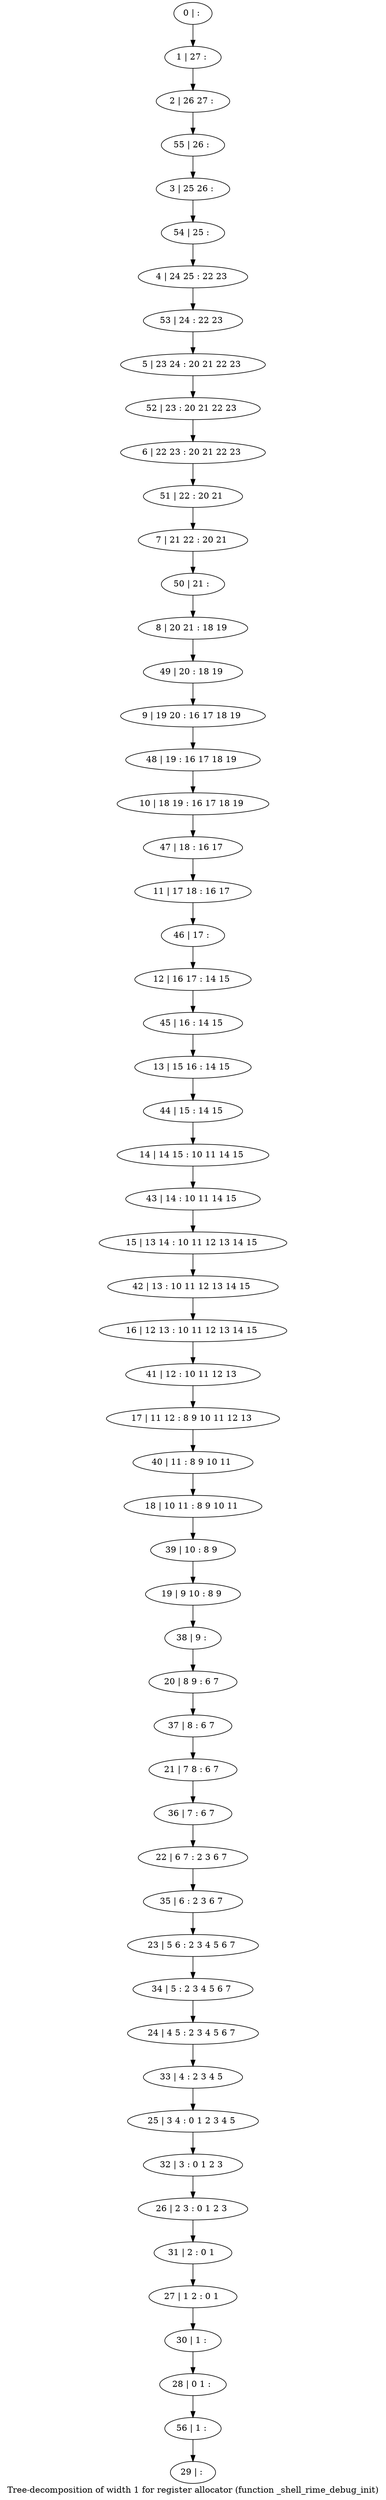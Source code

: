 digraph G {
graph [label="Tree-decomposition of width 1 for register allocator (function _shell_rime_debug_init)"]
0[label="0 | : "];
1[label="1 | 27 : "];
2[label="2 | 26 27 : "];
3[label="3 | 25 26 : "];
4[label="4 | 24 25 : 22 23 "];
5[label="5 | 23 24 : 20 21 22 23 "];
6[label="6 | 22 23 : 20 21 22 23 "];
7[label="7 | 21 22 : 20 21 "];
8[label="8 | 20 21 : 18 19 "];
9[label="9 | 19 20 : 16 17 18 19 "];
10[label="10 | 18 19 : 16 17 18 19 "];
11[label="11 | 17 18 : 16 17 "];
12[label="12 | 16 17 : 14 15 "];
13[label="13 | 15 16 : 14 15 "];
14[label="14 | 14 15 : 10 11 14 15 "];
15[label="15 | 13 14 : 10 11 12 13 14 15 "];
16[label="16 | 12 13 : 10 11 12 13 14 15 "];
17[label="17 | 11 12 : 8 9 10 11 12 13 "];
18[label="18 | 10 11 : 8 9 10 11 "];
19[label="19 | 9 10 : 8 9 "];
20[label="20 | 8 9 : 6 7 "];
21[label="21 | 7 8 : 6 7 "];
22[label="22 | 6 7 : 2 3 6 7 "];
23[label="23 | 5 6 : 2 3 4 5 6 7 "];
24[label="24 | 4 5 : 2 3 4 5 6 7 "];
25[label="25 | 3 4 : 0 1 2 3 4 5 "];
26[label="26 | 2 3 : 0 1 2 3 "];
27[label="27 | 1 2 : 0 1 "];
28[label="28 | 0 1 : "];
29[label="29 | : "];
30[label="30 | 1 : "];
31[label="31 | 2 : 0 1 "];
32[label="32 | 3 : 0 1 2 3 "];
33[label="33 | 4 : 2 3 4 5 "];
34[label="34 | 5 : 2 3 4 5 6 7 "];
35[label="35 | 6 : 2 3 6 7 "];
36[label="36 | 7 : 6 7 "];
37[label="37 | 8 : 6 7 "];
38[label="38 | 9 : "];
39[label="39 | 10 : 8 9 "];
40[label="40 | 11 : 8 9 10 11 "];
41[label="41 | 12 : 10 11 12 13 "];
42[label="42 | 13 : 10 11 12 13 14 15 "];
43[label="43 | 14 : 10 11 14 15 "];
44[label="44 | 15 : 14 15 "];
45[label="45 | 16 : 14 15 "];
46[label="46 | 17 : "];
47[label="47 | 18 : 16 17 "];
48[label="48 | 19 : 16 17 18 19 "];
49[label="49 | 20 : 18 19 "];
50[label="50 | 21 : "];
51[label="51 | 22 : 20 21 "];
52[label="52 | 23 : 20 21 22 23 "];
53[label="53 | 24 : 22 23 "];
54[label="54 | 25 : "];
55[label="55 | 26 : "];
56[label="56 | 1 : "];
0->1 ;
1->2 ;
30->28 ;
27->30 ;
31->27 ;
26->31 ;
32->26 ;
25->32 ;
33->25 ;
24->33 ;
34->24 ;
23->34 ;
35->23 ;
22->35 ;
36->22 ;
21->36 ;
37->21 ;
20->37 ;
38->20 ;
19->38 ;
39->19 ;
18->39 ;
40->18 ;
17->40 ;
41->17 ;
16->41 ;
42->16 ;
15->42 ;
43->15 ;
14->43 ;
44->14 ;
13->44 ;
45->13 ;
12->45 ;
46->12 ;
11->46 ;
47->11 ;
10->47 ;
48->10 ;
9->48 ;
49->9 ;
8->49 ;
50->8 ;
7->50 ;
51->7 ;
6->51 ;
52->6 ;
5->52 ;
53->5 ;
4->53 ;
54->4 ;
3->54 ;
55->3 ;
2->55 ;
56->29 ;
28->56 ;
}
